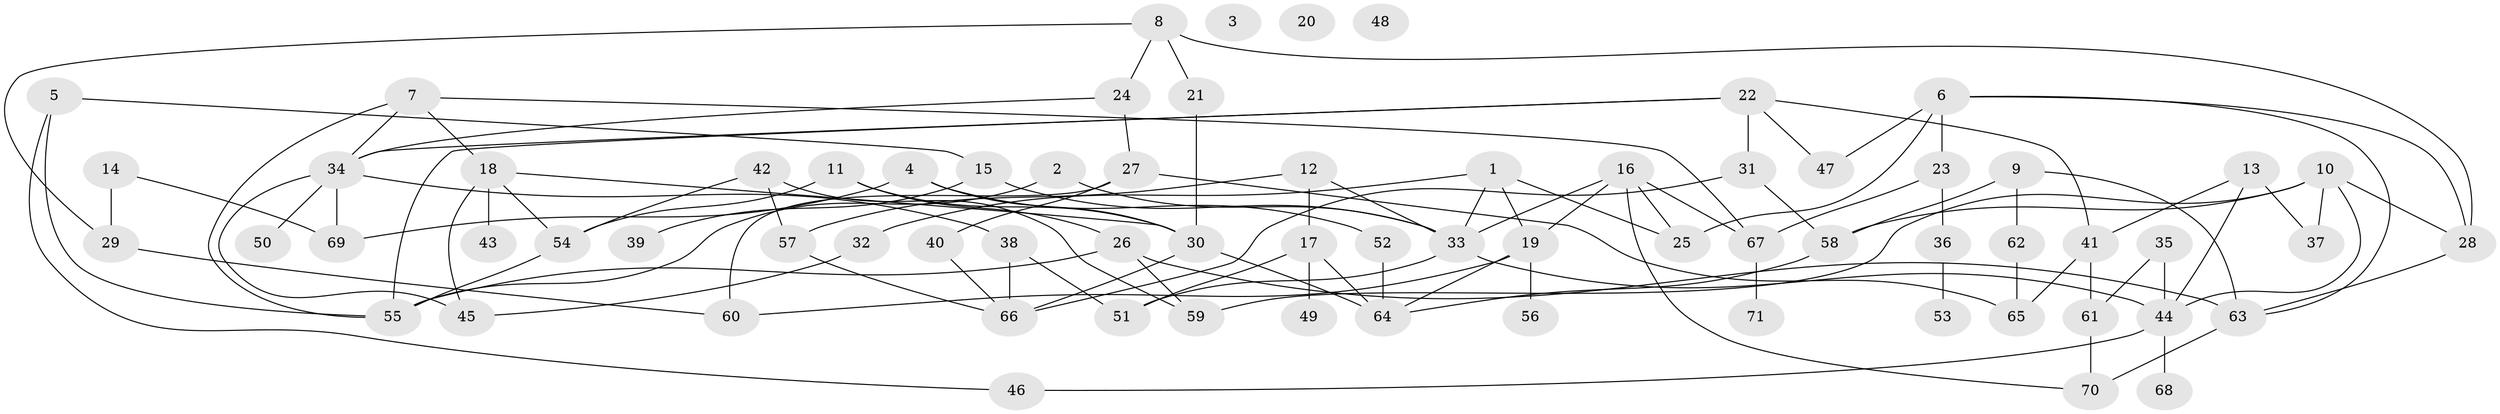 // coarse degree distribution, {4: 0.1276595744680851, 5: 0.23404255319148937, 6: 0.1276595744680851, 3: 0.2765957446808511, 7: 0.0425531914893617, 2: 0.02127659574468085, 1: 0.1702127659574468}
// Generated by graph-tools (version 1.1) at 2025/35/03/04/25 23:35:53]
// undirected, 71 vertices, 111 edges
graph export_dot {
  node [color=gray90,style=filled];
  1;
  2;
  3;
  4;
  5;
  6;
  7;
  8;
  9;
  10;
  11;
  12;
  13;
  14;
  15;
  16;
  17;
  18;
  19;
  20;
  21;
  22;
  23;
  24;
  25;
  26;
  27;
  28;
  29;
  30;
  31;
  32;
  33;
  34;
  35;
  36;
  37;
  38;
  39;
  40;
  41;
  42;
  43;
  44;
  45;
  46;
  47;
  48;
  49;
  50;
  51;
  52;
  53;
  54;
  55;
  56;
  57;
  58;
  59;
  60;
  61;
  62;
  63;
  64;
  65;
  66;
  67;
  68;
  69;
  70;
  71;
  1 -- 19;
  1 -- 25;
  1 -- 32;
  1 -- 33;
  2 -- 33;
  2 -- 55;
  4 -- 30;
  4 -- 52;
  4 -- 69;
  5 -- 15;
  5 -- 46;
  5 -- 55;
  6 -- 23;
  6 -- 25;
  6 -- 28;
  6 -- 47;
  6 -- 63;
  7 -- 18;
  7 -- 34;
  7 -- 55;
  7 -- 67;
  8 -- 21;
  8 -- 24;
  8 -- 28;
  8 -- 29;
  9 -- 58;
  9 -- 62;
  9 -- 63;
  10 -- 28;
  10 -- 37;
  10 -- 44;
  10 -- 58;
  10 -- 59;
  11 -- 26;
  11 -- 30;
  11 -- 54;
  12 -- 17;
  12 -- 33;
  12 -- 57;
  13 -- 37;
  13 -- 41;
  13 -- 44;
  14 -- 29;
  14 -- 69;
  15 -- 33;
  15 -- 39;
  16 -- 19;
  16 -- 25;
  16 -- 33;
  16 -- 67;
  16 -- 70;
  17 -- 49;
  17 -- 51;
  17 -- 64;
  18 -- 30;
  18 -- 43;
  18 -- 45;
  18 -- 54;
  19 -- 56;
  19 -- 60;
  19 -- 64;
  21 -- 30;
  22 -- 31;
  22 -- 34;
  22 -- 41;
  22 -- 47;
  22 -- 55;
  23 -- 36;
  23 -- 67;
  24 -- 27;
  24 -- 34;
  26 -- 55;
  26 -- 59;
  26 -- 63;
  27 -- 40;
  27 -- 60;
  27 -- 65;
  28 -- 63;
  29 -- 60;
  30 -- 64;
  30 -- 66;
  31 -- 58;
  31 -- 66;
  32 -- 45;
  33 -- 44;
  33 -- 51;
  34 -- 38;
  34 -- 45;
  34 -- 50;
  34 -- 69;
  35 -- 44;
  35 -- 61;
  36 -- 53;
  38 -- 51;
  38 -- 66;
  40 -- 66;
  41 -- 61;
  41 -- 65;
  42 -- 54;
  42 -- 57;
  42 -- 59;
  44 -- 46;
  44 -- 68;
  52 -- 64;
  54 -- 55;
  57 -- 66;
  58 -- 64;
  61 -- 70;
  62 -- 65;
  63 -- 70;
  67 -- 71;
}
